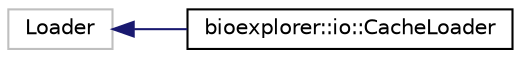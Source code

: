 digraph "Graphical Class Hierarchy"
{
 // LATEX_PDF_SIZE
  edge [fontname="Helvetica",fontsize="10",labelfontname="Helvetica",labelfontsize="10"];
  node [fontname="Helvetica",fontsize="10",shape=record];
  rankdir="LR";
  Node88 [label="Loader",height=0.2,width=0.4,color="grey75", fillcolor="white", style="filled",tooltip=" "];
  Node88 -> Node0 [dir="back",color="midnightblue",fontsize="10",style="solid",fontname="Helvetica"];
  Node0 [label="bioexplorer::io::CacheLoader",height=0.2,width=0.4,color="black", fillcolor="white", style="filled",URL="$d1/d5f/classbioexplorer_1_1io_1_1CacheLoader.html",tooltip=" "];
}
